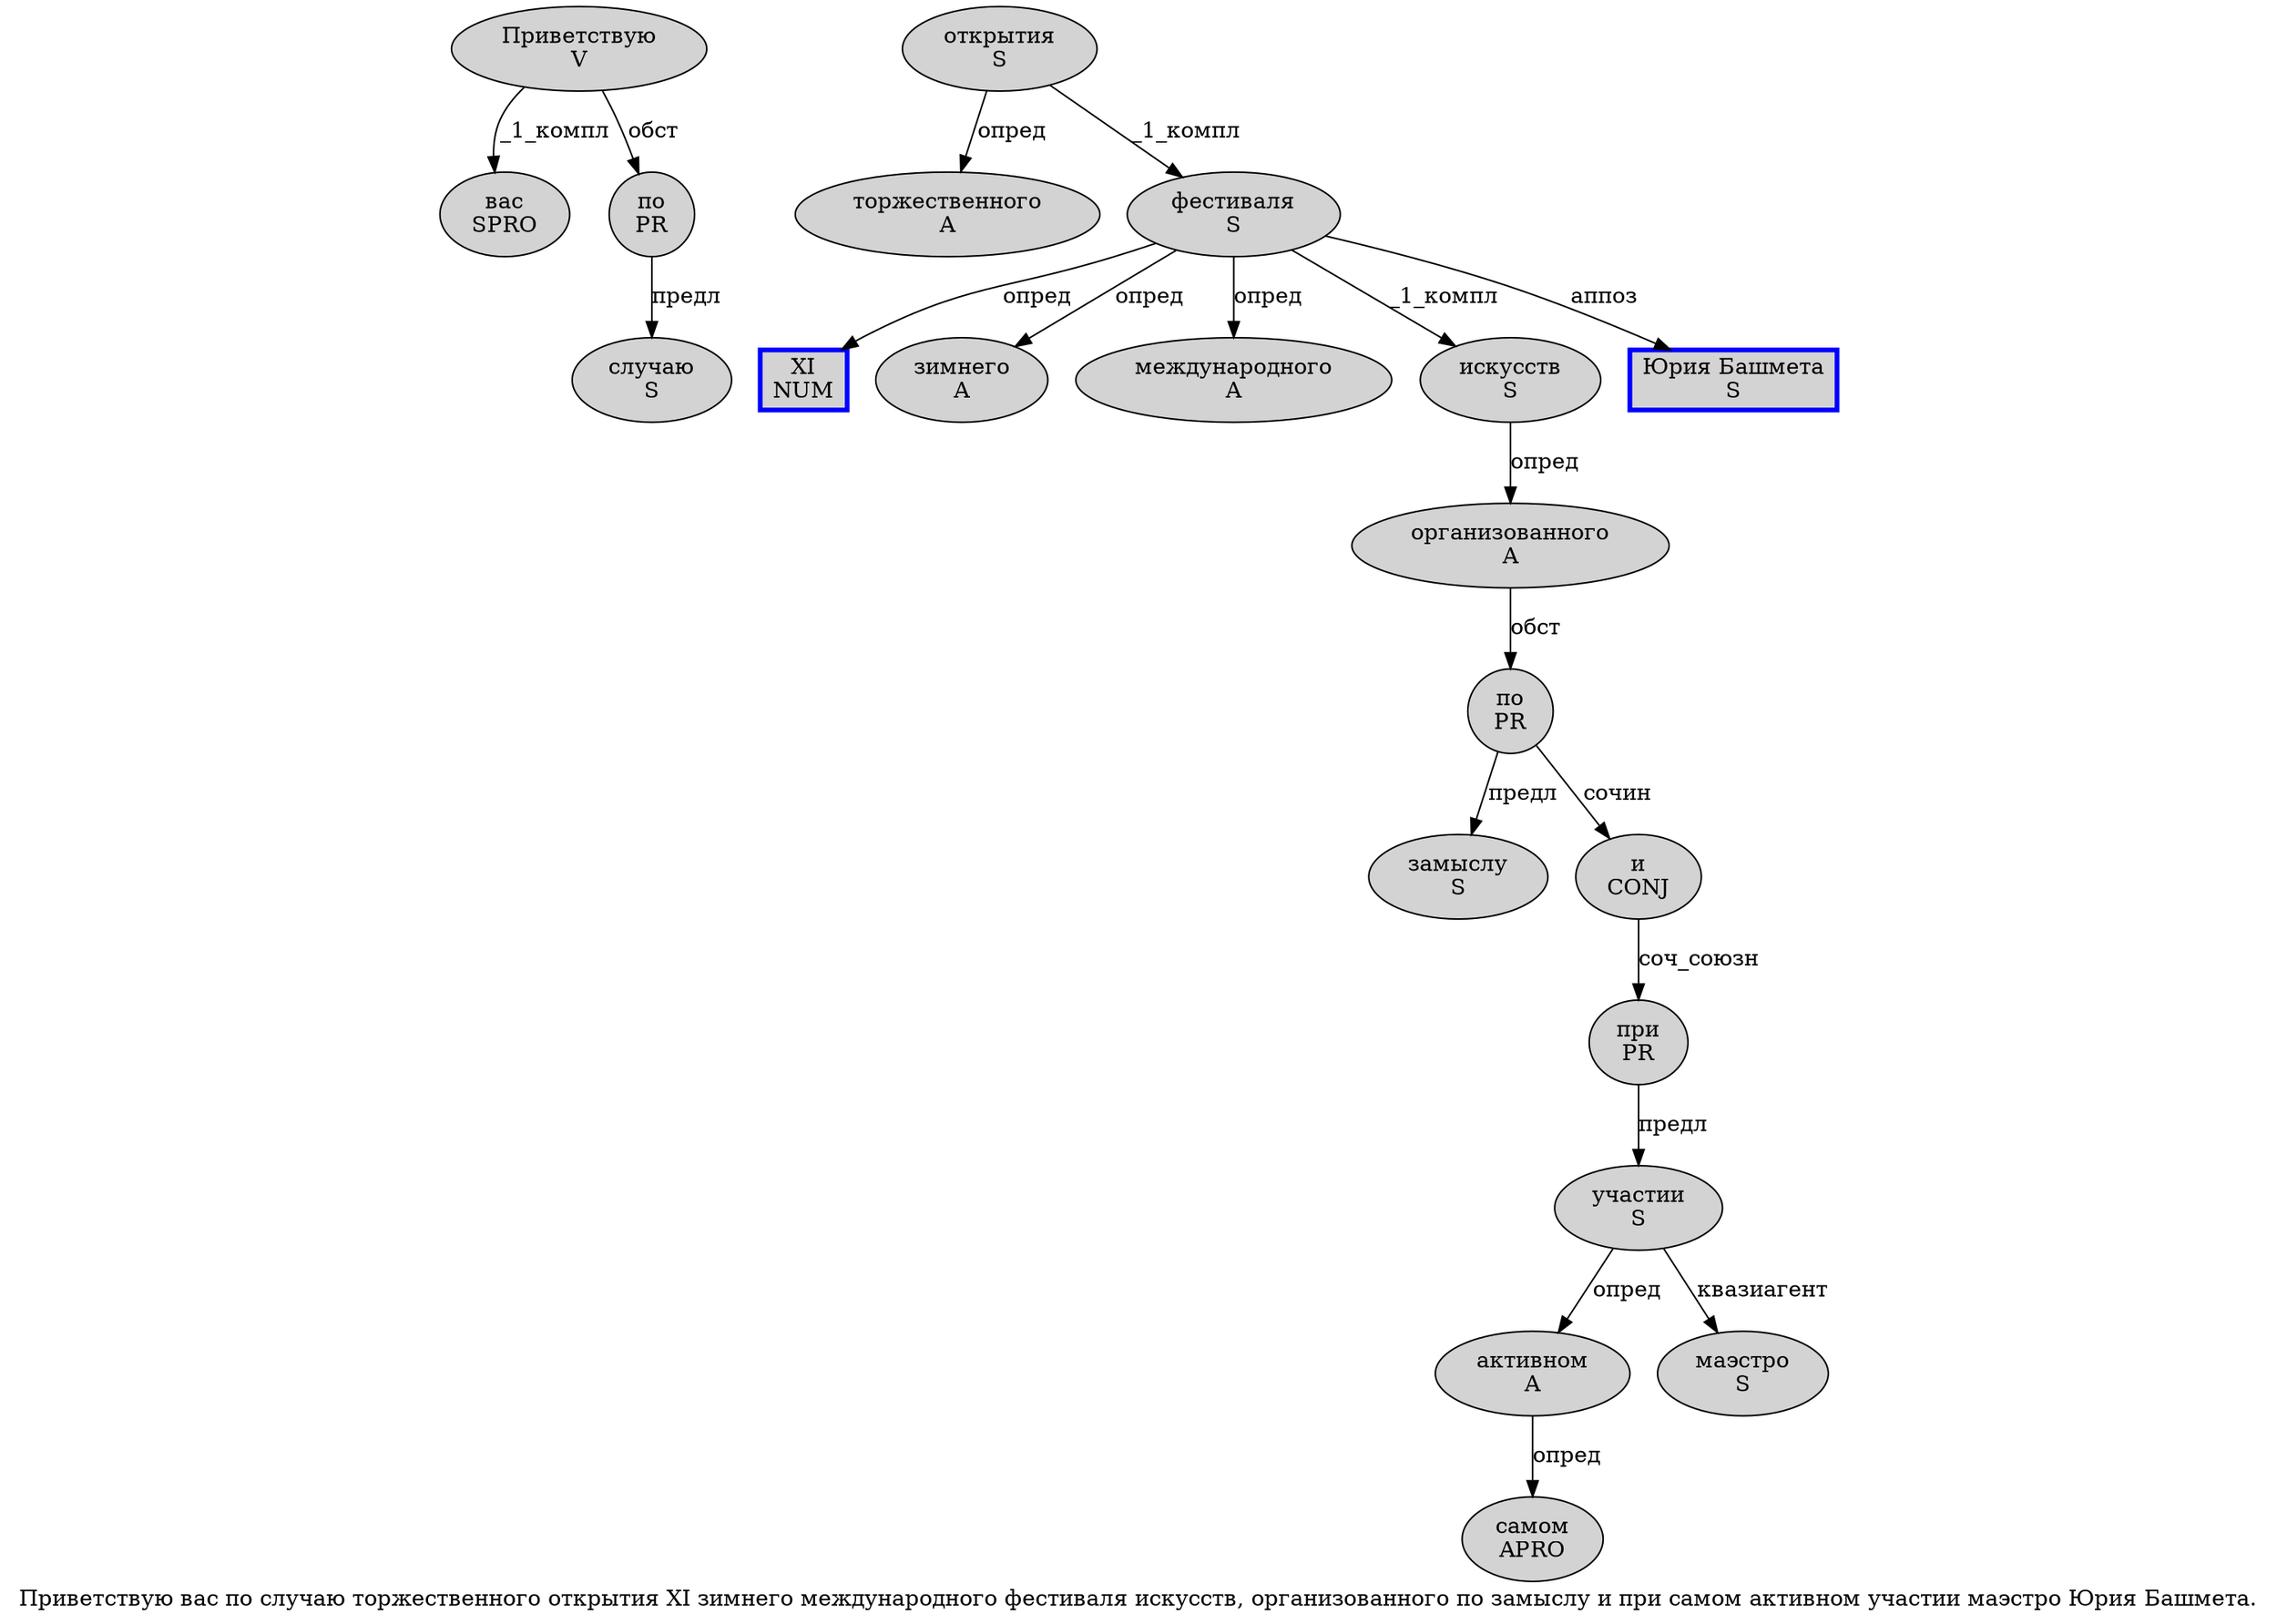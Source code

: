 digraph SENTENCE_1233 {
	graph [label="Приветствую вас по случаю торжественного открытия XI зимнего международного фестиваля искусств, организованного по замыслу и при самом активном участии маэстро Юрия Башмета."]
	node [style=filled]
		0 [label="Приветствую
V" color="" fillcolor=lightgray penwidth=1 shape=ellipse]
		1 [label="вас
SPRO" color="" fillcolor=lightgray penwidth=1 shape=ellipse]
		2 [label="по
PR" color="" fillcolor=lightgray penwidth=1 shape=ellipse]
		3 [label="случаю
S" color="" fillcolor=lightgray penwidth=1 shape=ellipse]
		4 [label="торжественного
A" color="" fillcolor=lightgray penwidth=1 shape=ellipse]
		5 [label="открытия
S" color="" fillcolor=lightgray penwidth=1 shape=ellipse]
		6 [label="XI
NUM" color=blue fillcolor=lightgray penwidth=3 shape=box]
		7 [label="зимнего
A" color="" fillcolor=lightgray penwidth=1 shape=ellipse]
		8 [label="международного
A" color="" fillcolor=lightgray penwidth=1 shape=ellipse]
		9 [label="фестиваля
S" color="" fillcolor=lightgray penwidth=1 shape=ellipse]
		10 [label="искусств
S" color="" fillcolor=lightgray penwidth=1 shape=ellipse]
		12 [label="организованного
A" color="" fillcolor=lightgray penwidth=1 shape=ellipse]
		13 [label="по
PR" color="" fillcolor=lightgray penwidth=1 shape=ellipse]
		14 [label="замыслу
S" color="" fillcolor=lightgray penwidth=1 shape=ellipse]
		15 [label="и
CONJ" color="" fillcolor=lightgray penwidth=1 shape=ellipse]
		16 [label="при
PR" color="" fillcolor=lightgray penwidth=1 shape=ellipse]
		17 [label="самом
APRO" color="" fillcolor=lightgray penwidth=1 shape=ellipse]
		18 [label="активном
A" color="" fillcolor=lightgray penwidth=1 shape=ellipse]
		19 [label="участии
S" color="" fillcolor=lightgray penwidth=1 shape=ellipse]
		20 [label="маэстро
S" color="" fillcolor=lightgray penwidth=1 shape=ellipse]
		21 [label="Юрия Башмета
S" color=blue fillcolor=lightgray penwidth=3 shape=box]
			16 -> 19 [label="предл"]
			2 -> 3 [label="предл"]
			5 -> 4 [label="опред"]
			5 -> 9 [label="_1_компл"]
			12 -> 13 [label="обст"]
			0 -> 1 [label="_1_компл"]
			0 -> 2 [label="обст"]
			9 -> 6 [label="опред"]
			9 -> 7 [label="опред"]
			9 -> 8 [label="опред"]
			9 -> 10 [label="_1_компл"]
			9 -> 21 [label="аппоз"]
			15 -> 16 [label="соч_союзн"]
			13 -> 14 [label="предл"]
			13 -> 15 [label="сочин"]
			10 -> 12 [label="опред"]
			19 -> 18 [label="опред"]
			19 -> 20 [label="квазиагент"]
			18 -> 17 [label="опред"]
}